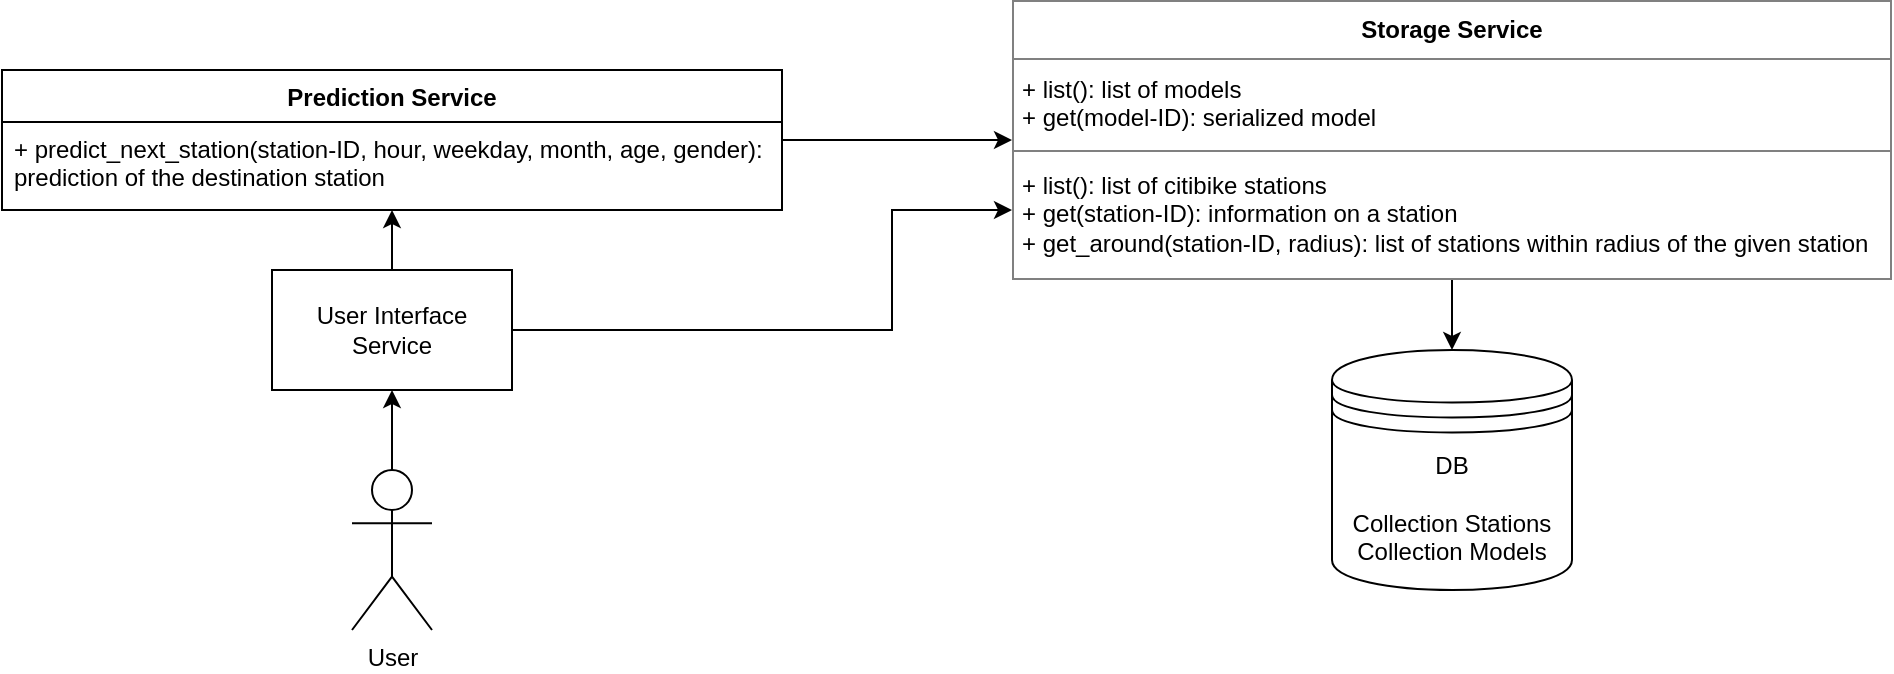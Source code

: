 <mxfile version="12.5.5" type="github">
  <diagram id="7f7fHk0LRDouM4dh8-jC" name="Page-1">
    <mxGraphModel dx="1022" dy="437" grid="1" gridSize="10" guides="1" tooltips="1" connect="1" arrows="1" fold="1" page="1" pageScale="1" pageWidth="827" pageHeight="1169" math="0" shadow="0">
      <root>
        <mxCell id="0"/>
        <mxCell id="1" parent="0"/>
        <mxCell id="aoVuLQgdyjjH-0uVmxxl-2" value="User" style="shape=umlActor;verticalLabelPosition=bottom;labelBackgroundColor=#ffffff;verticalAlign=top;html=1;outlineConnect=0;" parent="1" vertex="1">
          <mxGeometry x="190" y="254" width="40" height="80" as="geometry"/>
        </mxCell>
        <mxCell id="aoVuLQgdyjjH-0uVmxxl-11" value="" style="endArrow=classic;html=1;" parent="1" edge="1">
          <mxGeometry width="50" height="50" relative="1" as="geometry">
            <mxPoint x="210" y="254" as="sourcePoint"/>
            <mxPoint x="210" y="214" as="targetPoint"/>
          </mxGeometry>
        </mxCell>
        <mxCell id="aoVuLQgdyjjH-0uVmxxl-12" value="User Interface Service" style="rounded=0;whiteSpace=wrap;html=1;" parent="1" vertex="1">
          <mxGeometry x="150" y="154" width="120" height="60" as="geometry"/>
        </mxCell>
        <mxCell id="aoVuLQgdyjjH-0uVmxxl-21" value="" style="edgeStyle=orthogonalEdgeStyle;rounded=0;orthogonalLoop=1;jettySize=auto;html=1;" parent="1" source="aoVuLQgdyjjH-0uVmxxl-13" target="aoVuLQgdyjjH-0uVmxxl-20" edge="1">
          <mxGeometry relative="1" as="geometry"/>
        </mxCell>
        <mxCell id="YMOdb_0lnug1s7aZ0Nxb-4" style="edgeStyle=orthogonalEdgeStyle;rounded=0;orthogonalLoop=1;jettySize=auto;html=1;exitX=0;exitY=0.75;exitDx=0;exitDy=0;entryX=1;entryY=0.5;entryDx=0;entryDy=0;startArrow=classic;startFill=1;endArrow=none;endFill=0;" edge="1" parent="1" source="aoVuLQgdyjjH-0uVmxxl-13" target="aoVuLQgdyjjH-0uVmxxl-12">
          <mxGeometry relative="1" as="geometry">
            <Array as="points">
              <mxPoint x="460" y="124"/>
              <mxPoint x="460" y="184"/>
            </Array>
          </mxGeometry>
        </mxCell>
        <mxCell id="aoVuLQgdyjjH-0uVmxxl-13" value="&lt;table border=&quot;1&quot; width=&quot;100%&quot; cellpadding=&quot;4&quot; style=&quot;width: 100% ; height: 100% ; border-collapse: collapse&quot;&gt;&lt;tbody&gt;&lt;tr&gt;&lt;th align=&quot;center&quot;&gt;Storage Service&lt;/th&gt;&lt;/tr&gt;&lt;tr&gt;&lt;td&gt;+ list(): list of models&lt;br&gt;+ get(model-ID): serialized model&amp;nbsp;&lt;/td&gt;&lt;/tr&gt;&lt;tr&gt;&lt;td&gt;+ list(): list of citibike stations&lt;br&gt;+ get(station-ID): information on a station&lt;br&gt;+ get_around(station-ID, radius): list of stations within radius of the given station&lt;/td&gt;&lt;/tr&gt;&lt;/tbody&gt;&lt;/table&gt;" style="text;html=1;strokeColor=none;fillColor=none;overflow=fill;" parent="1" vertex="1">
          <mxGeometry x="520" y="19" width="440" height="140" as="geometry"/>
        </mxCell>
        <mxCell id="aoVuLQgdyjjH-0uVmxxl-19" style="edgeStyle=orthogonalEdgeStyle;rounded=0;orthogonalLoop=1;jettySize=auto;html=1;entryX=0;entryY=0.5;entryDx=0;entryDy=0;exitX=1;exitY=0.5;exitDx=0;exitDy=0;" parent="1" source="aoVuLQgdyjjH-0uVmxxl-14" target="aoVuLQgdyjjH-0uVmxxl-13" edge="1">
          <mxGeometry relative="1" as="geometry">
            <mxPoint x="780" y="14" as="targetPoint"/>
            <Array as="points"/>
          </mxGeometry>
        </mxCell>
        <mxCell id="YMOdb_0lnug1s7aZ0Nxb-2" value="" style="edgeStyle=orthogonalEdgeStyle;rounded=0;orthogonalLoop=1;jettySize=auto;html=1;startArrow=classic;startFill=1;endArrow=none;endFill=0;" edge="1" parent="1" source="aoVuLQgdyjjH-0uVmxxl-14" target="aoVuLQgdyjjH-0uVmxxl-12">
          <mxGeometry relative="1" as="geometry"/>
        </mxCell>
        <mxCell id="aoVuLQgdyjjH-0uVmxxl-14" value="Prediction Service" style="swimlane;fontStyle=1;childLayout=stackLayout;horizontal=1;startSize=26;fillColor=none;horizontalStack=0;resizeParent=1;resizeParentMax=0;resizeLast=0;collapsible=1;marginBottom=0;" parent="1" vertex="1">
          <mxGeometry x="15" y="54" width="390" height="70" as="geometry"/>
        </mxCell>
        <mxCell id="aoVuLQgdyjjH-0uVmxxl-15" value="+ predict_next_station(station-ID, hour, weekday, month, age, gender): prediction of the destination station " style="text;strokeColor=none;fillColor=none;align=left;verticalAlign=top;spacingLeft=4;spacingRight=4;overflow=hidden;rotatable=0;points=[[0,0.5],[1,0.5]];portConstraint=eastwest;whiteSpace=wrap;" parent="aoVuLQgdyjjH-0uVmxxl-14" vertex="1">
          <mxGeometry y="26" width="390" height="44" as="geometry"/>
        </mxCell>
        <mxCell id="aoVuLQgdyjjH-0uVmxxl-20" value="DB&lt;br&gt;&lt;br&gt;Collection Stations&lt;br&gt;Collection Models" style="shape=datastore;whiteSpace=wrap;html=1;" parent="1" vertex="1">
          <mxGeometry x="680" y="194" width="120" height="120" as="geometry"/>
        </mxCell>
      </root>
    </mxGraphModel>
  </diagram>
</mxfile>
